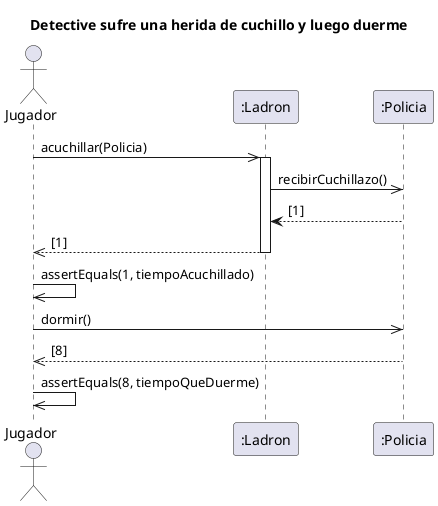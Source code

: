 @startuml
title Detective sufre una herida de cuchillo y luego duerme
actor "Jugador" as AlgoThief
participant ":Ladron" as Ladron
participant ":Policia" as Policia
AlgoThief ->> Ladron : acuchillar(Policia)
activate Ladron
Ladron ->> Policia : recibirCuchillazo()
Policia --> Ladron : [1]
return [1]
deactivate Ladron
AlgoThief ->> AlgoThief : assertEquals(1, tiempoAcuchillado)
AlgoThief ->> Policia : dormir()
return[8]
AlgoThief ->> AlgoThief : assertEquals(8, tiempoQueDuerme)
@enduml